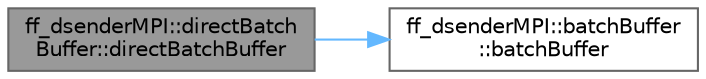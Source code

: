 digraph "ff_dsenderMPI::directBatchBuffer::directBatchBuffer"
{
 // LATEX_PDF_SIZE
  bgcolor="transparent";
  edge [fontname=Helvetica,fontsize=10,labelfontname=Helvetica,labelfontsize=10];
  node [fontname=Helvetica,fontsize=10,shape=box,height=0.2,width=0.4];
  rankdir="LR";
  Node1 [id="Node000001",label="ff_dsenderMPI::directBatch\lBuffer::directBatchBuffer",height=0.2,width=0.4,color="gray40", fillcolor="grey60", style="filled", fontcolor="black",tooltip=" "];
  Node1 -> Node2 [id="edge1_Node000001_Node000002",color="steelblue1",style="solid",tooltip=" "];
  Node2 [id="Node000002",label="ff_dsenderMPI::batchBuffer\l::batchBuffer",height=0.2,width=0.4,color="grey40", fillcolor="white", style="filled",URL="$classff__dsender_m_p_i_1_1batch_buffer.html#a87cec066c4e3c07033a2a5db9bbae195",tooltip=" "];
}
